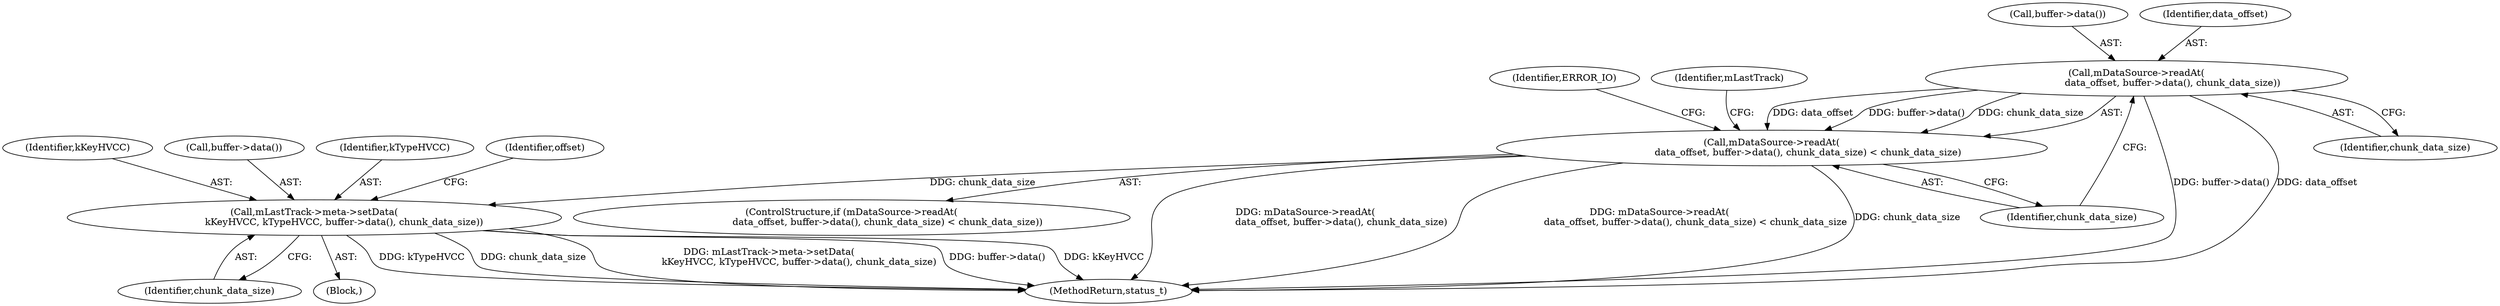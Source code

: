 digraph "0_Android_8a3a2f6ea7defe1a81bb32b3c9f3537f84749b9d@API" {
"1002897" [label="(Call,mDataSource->readAt(\n                        data_offset, buffer->data(), chunk_data_size))"];
"1002896" [label="(Call,mDataSource->readAt(\n                        data_offset, buffer->data(), chunk_data_size) < chunk_data_size)"];
"1002911" [label="(Call,mLastTrack->meta->setData(\n                    kKeyHVCC, kTypeHVCC, buffer->data(), chunk_data_size))"];
"1002897" [label="(Call,mDataSource->readAt(\n                        data_offset, buffer->data(), chunk_data_size))"];
"1002901" [label="(Identifier,chunk_data_size)"];
"1002896" [label="(Call,mDataSource->readAt(\n                        data_offset, buffer->data(), chunk_data_size) < chunk_data_size)"];
"1002899" [label="(Call,buffer->data())"];
"1002915" [label="(Identifier,chunk_data_size)"];
"1003923" [label="(MethodReturn,status_t)"];
"1002911" [label="(Call,mLastTrack->meta->setData(\n                    kKeyHVCC, kTypeHVCC, buffer->data(), chunk_data_size))"];
"1002880" [label="(Block,)"];
"1002912" [label="(Identifier,kKeyHVCC)"];
"1002914" [label="(Call,buffer->data())"];
"1002913" [label="(Identifier,kTypeHVCC)"];
"1002898" [label="(Identifier,data_offset)"];
"1002904" [label="(Identifier,ERROR_IO)"];
"1002918" [label="(Identifier,offset)"];
"1002895" [label="(ControlStructure,if (mDataSource->readAt(\n                        data_offset, buffer->data(), chunk_data_size) < chunk_data_size))"];
"1002900" [label="(Identifier,chunk_data_size)"];
"1002907" [label="(Identifier,mLastTrack)"];
"1002897" -> "1002896"  [label="AST: "];
"1002897" -> "1002900"  [label="CFG: "];
"1002898" -> "1002897"  [label="AST: "];
"1002899" -> "1002897"  [label="AST: "];
"1002900" -> "1002897"  [label="AST: "];
"1002901" -> "1002897"  [label="CFG: "];
"1002897" -> "1003923"  [label="DDG: buffer->data()"];
"1002897" -> "1003923"  [label="DDG: data_offset"];
"1002897" -> "1002896"  [label="DDG: data_offset"];
"1002897" -> "1002896"  [label="DDG: buffer->data()"];
"1002897" -> "1002896"  [label="DDG: chunk_data_size"];
"1002896" -> "1002895"  [label="AST: "];
"1002896" -> "1002901"  [label="CFG: "];
"1002901" -> "1002896"  [label="AST: "];
"1002904" -> "1002896"  [label="CFG: "];
"1002907" -> "1002896"  [label="CFG: "];
"1002896" -> "1003923"  [label="DDG: mDataSource->readAt(\n                        data_offset, buffer->data(), chunk_data_size)"];
"1002896" -> "1003923"  [label="DDG: mDataSource->readAt(\n                        data_offset, buffer->data(), chunk_data_size) < chunk_data_size"];
"1002896" -> "1003923"  [label="DDG: chunk_data_size"];
"1002896" -> "1002911"  [label="DDG: chunk_data_size"];
"1002911" -> "1002880"  [label="AST: "];
"1002911" -> "1002915"  [label="CFG: "];
"1002912" -> "1002911"  [label="AST: "];
"1002913" -> "1002911"  [label="AST: "];
"1002914" -> "1002911"  [label="AST: "];
"1002915" -> "1002911"  [label="AST: "];
"1002918" -> "1002911"  [label="CFG: "];
"1002911" -> "1003923"  [label="DDG: kKeyHVCC"];
"1002911" -> "1003923"  [label="DDG: kTypeHVCC"];
"1002911" -> "1003923"  [label="DDG: chunk_data_size"];
"1002911" -> "1003923"  [label="DDG: mLastTrack->meta->setData(\n                    kKeyHVCC, kTypeHVCC, buffer->data(), chunk_data_size)"];
"1002911" -> "1003923"  [label="DDG: buffer->data()"];
}
